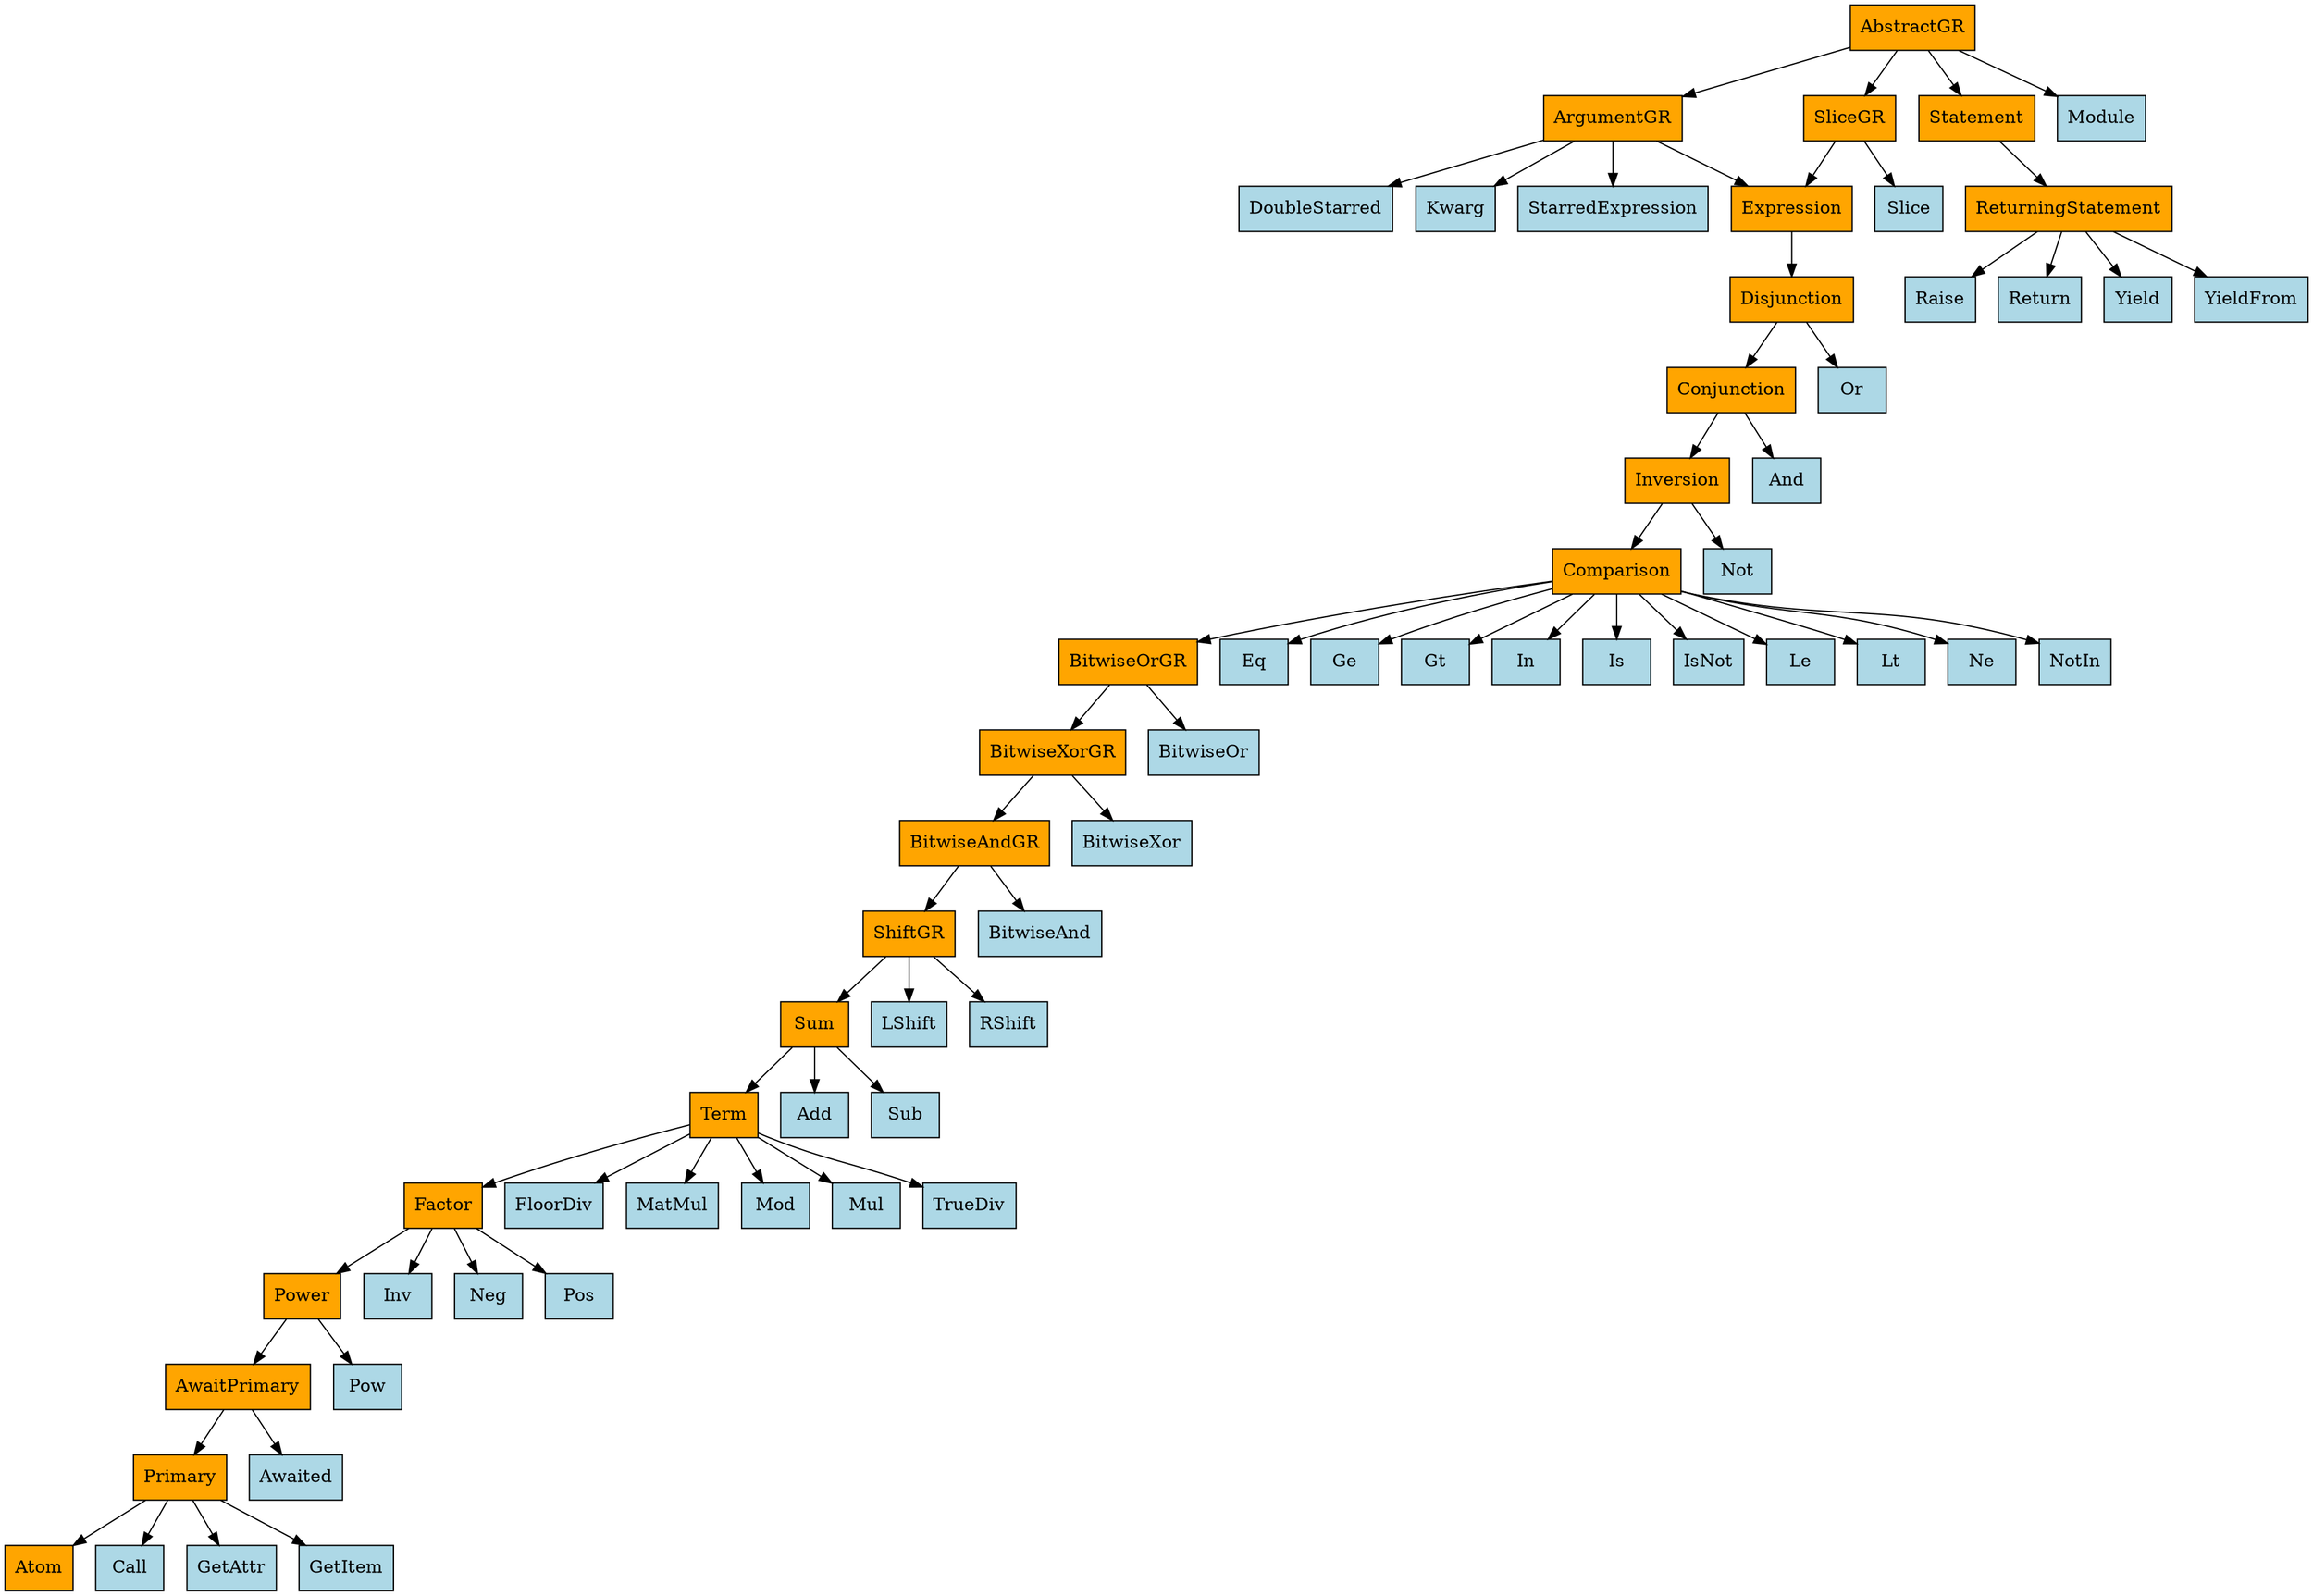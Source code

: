 digraph {
	0 [label=AbstractGR align=left fillcolor=orange shape=rect style=filled]
	1 [label=ArgumentGR align=left fillcolor=orange shape=rect style=filled]
	2 [label=SliceGR align=left fillcolor=orange shape=rect style=filled]
	3 [label=Statement align=left fillcolor=orange shape=rect style=filled]
	4 [label=Module align=left fillcolor=lightblue shape=rect style=filled]
	5 [label=Expression align=left fillcolor=orange shape=rect style=filled]
	6 [label=DoubleStarred align=left fillcolor=lightblue shape=rect style=filled]
	7 [label=Kwarg align=left fillcolor=lightblue shape=rect style=filled]
	8 [label=StarredExpression align=left fillcolor=lightblue shape=rect style=filled]
	9 [label=Slice align=left fillcolor=lightblue shape=rect style=filled]
	10 [label=ReturningStatement align=left fillcolor=orange shape=rect style=filled]
	11 [label=Disjunction align=left fillcolor=orange shape=rect style=filled]
	12 [label=Raise align=left fillcolor=lightblue shape=rect style=filled]
	13 [label=Return align=left fillcolor=lightblue shape=rect style=filled]
	14 [label=Yield align=left fillcolor=lightblue shape=rect style=filled]
	15 [label=YieldFrom align=left fillcolor=lightblue shape=rect style=filled]
	16 [label=Conjunction align=left fillcolor=orange shape=rect style=filled]
	17 [label=Or align=left fillcolor=lightblue shape=rect style=filled]
	18 [label=Inversion align=left fillcolor=orange shape=rect style=filled]
	19 [label=And align=left fillcolor=lightblue shape=rect style=filled]
	20 [label=Comparison align=left fillcolor=orange shape=rect style=filled]
	21 [label=Not align=left fillcolor=lightblue shape=rect style=filled]
	22 [label=BitwiseOrGR align=left fillcolor=orange shape=rect style=filled]
	23 [label=Eq align=left fillcolor=lightblue shape=rect style=filled]
	24 [label=Ge align=left fillcolor=lightblue shape=rect style=filled]
	25 [label=Gt align=left fillcolor=lightblue shape=rect style=filled]
	26 [label=In align=left fillcolor=lightblue shape=rect style=filled]
	27 [label=Is align=left fillcolor=lightblue shape=rect style=filled]
	28 [label=IsNot align=left fillcolor=lightblue shape=rect style=filled]
	29 [label=Le align=left fillcolor=lightblue shape=rect style=filled]
	30 [label=Lt align=left fillcolor=lightblue shape=rect style=filled]
	31 [label=Ne align=left fillcolor=lightblue shape=rect style=filled]
	32 [label=NotIn align=left fillcolor=lightblue shape=rect style=filled]
	33 [label=BitwiseXorGR align=left fillcolor=orange shape=rect style=filled]
	34 [label=BitwiseOr align=left fillcolor=lightblue shape=rect style=filled]
	35 [label=BitwiseAndGR align=left fillcolor=orange shape=rect style=filled]
	36 [label=BitwiseXor align=left fillcolor=lightblue shape=rect style=filled]
	37 [label=ShiftGR align=left fillcolor=orange shape=rect style=filled]
	38 [label=BitwiseAnd align=left fillcolor=lightblue shape=rect style=filled]
	39 [label=Sum align=left fillcolor=orange shape=rect style=filled]
	40 [label=LShift align=left fillcolor=lightblue shape=rect style=filled]
	41 [label=RShift align=left fillcolor=lightblue shape=rect style=filled]
	42 [label=Term align=left fillcolor=orange shape=rect style=filled]
	43 [label=Add align=left fillcolor=lightblue shape=rect style=filled]
	44 [label=Sub align=left fillcolor=lightblue shape=rect style=filled]
	45 [label=Factor align=left fillcolor=orange shape=rect style=filled]
	46 [label=FloorDiv align=left fillcolor=lightblue shape=rect style=filled]
	47 [label=MatMul align=left fillcolor=lightblue shape=rect style=filled]
	48 [label=Mod align=left fillcolor=lightblue shape=rect style=filled]
	49 [label=Mul align=left fillcolor=lightblue shape=rect style=filled]
	50 [label=TrueDiv align=left fillcolor=lightblue shape=rect style=filled]
	51 [label=Power align=left fillcolor=orange shape=rect style=filled]
	52 [label=Inv align=left fillcolor=lightblue shape=rect style=filled]
	53 [label=Neg align=left fillcolor=lightblue shape=rect style=filled]
	54 [label=Pos align=left fillcolor=lightblue shape=rect style=filled]
	55 [label=AwaitPrimary align=left fillcolor=orange shape=rect style=filled]
	56 [label=Pow align=left fillcolor=lightblue shape=rect style=filled]
	57 [label=Primary align=left fillcolor=orange shape=rect style=filled]
	58 [label=Awaited align=left fillcolor=lightblue shape=rect style=filled]
	59 [label=Atom align=left fillcolor=orange shape=rect style=filled]
	60 [label=Call align=left fillcolor=lightblue shape=rect style=filled]
	61 [label=GetAttr align=left fillcolor=lightblue shape=rect style=filled]
	62 [label=GetItem align=left fillcolor=lightblue shape=rect style=filled]
	0 -> 1
	0 -> 2
	0 -> 3
	0 -> 4
	1 -> 5
	1 -> 6
	1 -> 7
	1 -> 8
	2 -> 5
	2 -> 9
	3 -> 10
	5 -> 11
	10 -> 12
	10 -> 13
	10 -> 14
	10 -> 15
	11 -> 16
	11 -> 17
	16 -> 18
	16 -> 19
	18 -> 20
	18 -> 21
	20 -> 22
	20 -> 23
	20 -> 24
	20 -> 25
	20 -> 26
	20 -> 27
	20 -> 28
	20 -> 29
	20 -> 30
	20 -> 31
	20 -> 32
	22 -> 33
	22 -> 34
	33 -> 35
	33 -> 36
	35 -> 37
	35 -> 38
	37 -> 39
	37 -> 40
	37 -> 41
	39 -> 42
	39 -> 43
	39 -> 44
	42 -> 45
	42 -> 46
	42 -> 47
	42 -> 48
	42 -> 49
	42 -> 50
	45 -> 51
	45 -> 52
	45 -> 53
	45 -> 54
	51 -> 55
	51 -> 56
	55 -> 57
	55 -> 58
	57 -> 59
	57 -> 60
	57 -> 61
	57 -> 62
}

